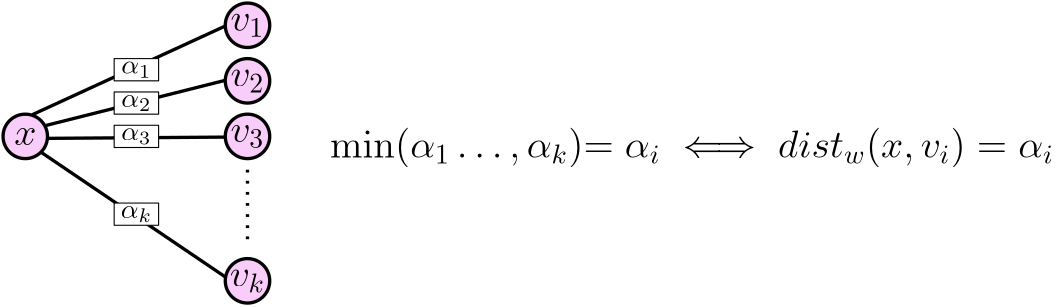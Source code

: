 <?xml version="1.0"?>
<!DOCTYPE ipe SYSTEM "ipe.dtd">
<ipe version="70218" creator="Ipe 7.2.28">
<info created="D:20240404192428" modified="D:20240404193850"/>
<preamble>\usepackage{amssymb}
\usepackage{amsmath}</preamble>
<ipestyle name="basic">
<symbol name="arrow/arc(spx)">
<path stroke="sym-stroke" fill="sym-stroke" pen="sym-pen">
0 0 m
-1 0.333 l
-1 -0.333 l
h
</path>
</symbol>
<symbol name="arrow/farc(spx)">
<path stroke="sym-stroke" fill="white" pen="sym-pen">
0 0 m
-1 0.333 l
-1 -0.333 l
h
</path>
</symbol>
<symbol name="arrow/ptarc(spx)">
<path stroke="sym-stroke" fill="sym-stroke" pen="sym-pen">
0 0 m
-1 0.333 l
-0.8 0 l
-1 -0.333 l
h
</path>
</symbol>
<symbol name="arrow/fptarc(spx)">
<path stroke="sym-stroke" fill="white" pen="sym-pen">
0 0 m
-1 0.333 l
-0.8 0 l
-1 -0.333 l
h
</path>
</symbol>
<symbol name="mark/circle(sx)" transformations="translations">
<path fill="sym-stroke">
0.6 0 0 0.6 0 0 e
0.4 0 0 0.4 0 0 e
</path>
</symbol>
<symbol name="mark/disk(sx)" transformations="translations">
<path fill="sym-stroke">
0.6 0 0 0.6 0 0 e
</path>
</symbol>
<symbol name="mark/fdisk(sfx)" transformations="translations">
<group>
<path fill="sym-fill">
0.5 0 0 0.5 0 0 e
</path>
<path fill="sym-stroke" fillrule="eofill">
0.6 0 0 0.6 0 0 e
0.4 0 0 0.4 0 0 e
</path>
</group>
</symbol>
<symbol name="mark/box(sx)" transformations="translations">
<path fill="sym-stroke" fillrule="eofill">
-0.6 -0.6 m
0.6 -0.6 l
0.6 0.6 l
-0.6 0.6 l
h
-0.4 -0.4 m
0.4 -0.4 l
0.4 0.4 l
-0.4 0.4 l
h
</path>
</symbol>
<symbol name="mark/square(sx)" transformations="translations">
<path fill="sym-stroke">
-0.6 -0.6 m
0.6 -0.6 l
0.6 0.6 l
-0.6 0.6 l
h
</path>
</symbol>
<symbol name="mark/fsquare(sfx)" transformations="translations">
<group>
<path fill="sym-fill">
-0.5 -0.5 m
0.5 -0.5 l
0.5 0.5 l
-0.5 0.5 l
h
</path>
<path fill="sym-stroke" fillrule="eofill">
-0.6 -0.6 m
0.6 -0.6 l
0.6 0.6 l
-0.6 0.6 l
h
-0.4 -0.4 m
0.4 -0.4 l
0.4 0.4 l
-0.4 0.4 l
h
</path>
</group>
</symbol>
<symbol name="mark/cross(sx)" transformations="translations">
<group>
<path fill="sym-stroke">
-0.43 -0.57 m
0.57 0.43 l
0.43 0.57 l
-0.57 -0.43 l
h
</path>
<path fill="sym-stroke">
-0.43 0.57 m
0.57 -0.43 l
0.43 -0.57 l
-0.57 0.43 l
h
</path>
</group>
</symbol>
<symbol name="arrow/fnormal(spx)">
<path stroke="sym-stroke" fill="white" pen="sym-pen">
0 0 m
-1 0.333 l
-1 -0.333 l
h
</path>
</symbol>
<symbol name="arrow/pointed(spx)">
<path stroke="sym-stroke" fill="sym-stroke" pen="sym-pen">
0 0 m
-1 0.333 l
-0.8 0 l
-1 -0.333 l
h
</path>
</symbol>
<symbol name="arrow/fpointed(spx)">
<path stroke="sym-stroke" fill="white" pen="sym-pen">
0 0 m
-1 0.333 l
-0.8 0 l
-1 -0.333 l
h
</path>
</symbol>
<symbol name="arrow/linear(spx)">
<path stroke="sym-stroke" pen="sym-pen">
-1 0.333 m
0 0 l
-1 -0.333 l
</path>
</symbol>
<symbol name="arrow/fdouble(spx)">
<path stroke="sym-stroke" fill="white" pen="sym-pen">
0 0 m
-1 0.333 l
-1 -0.333 l
h
-1 0 m
-2 0.333 l
-2 -0.333 l
h
</path>
</symbol>
<symbol name="arrow/double(spx)">
<path stroke="sym-stroke" fill="sym-stroke" pen="sym-pen">
0 0 m
-1 0.333 l
-1 -0.333 l
h
-1 0 m
-2 0.333 l
-2 -0.333 l
h
</path>
</symbol>
<symbol name="arrow/mid-normal(spx)">
<path stroke="sym-stroke" fill="sym-stroke" pen="sym-pen">
0.5 0 m
-0.5 0.333 l
-0.5 -0.333 l
h
</path>
</symbol>
<symbol name="arrow/mid-fnormal(spx)">
<path stroke="sym-stroke" fill="white" pen="sym-pen">
0.5 0 m
-0.5 0.333 l
-0.5 -0.333 l
h
</path>
</symbol>
<symbol name="arrow/mid-pointed(spx)">
<path stroke="sym-stroke" fill="sym-stroke" pen="sym-pen">
0.5 0 m
-0.5 0.333 l
-0.3 0 l
-0.5 -0.333 l
h
</path>
</symbol>
<symbol name="arrow/mid-fpointed(spx)">
<path stroke="sym-stroke" fill="white" pen="sym-pen">
0.5 0 m
-0.5 0.333 l
-0.3 0 l
-0.5 -0.333 l
h
</path>
</symbol>
<symbol name="arrow/mid-double(spx)">
<path stroke="sym-stroke" fill="sym-stroke" pen="sym-pen">
1 0 m
0 0.333 l
0 -0.333 l
h
0 0 m
-1 0.333 l
-1 -0.333 l
h
</path>
</symbol>
<symbol name="arrow/mid-fdouble(spx)">
<path stroke="sym-stroke" fill="white" pen="sym-pen">
1 0 m
0 0.333 l
0 -0.333 l
h
0 0 m
-1 0.333 l
-1 -0.333 l
h
</path>
</symbol>
<anglesize name="22.5 deg" value="22.5"/>
<anglesize name="30 deg" value="30"/>
<anglesize name="45 deg" value="45"/>
<anglesize name="60 deg" value="60"/>
<anglesize name="90 deg" value="90"/>
<arrowsize name="large" value="10"/>
<arrowsize name="small" value="5"/>
<arrowsize name="tiny" value="3"/>
<color name="blue" value="0 0 1"/>
<color name="brown" value="0.647 0.165 0.165"/>
<color name="darkblue" value="0 0 0.545"/>
<color name="darkcyan" value="0 0.545 0.545"/>
<color name="darkgray" value="0.663"/>
<color name="darkgreen" value="0 0.392 0"/>
<color name="darkmagenta" value="0.545 0 0.545"/>
<color name="darkorange" value="1 0.549 0"/>
<color name="darkred" value="0.545 0 0"/>
<color name="gold" value="1 0.843 0"/>
<color name="gray" value="0.745"/>
<color name="green" value="0 1 0"/>
<color name="lightblue" value="0.678 0.847 0.902"/>
<color name="lightcyan" value="0.878 1 1"/>
<color name="lightgray" value="0.827"/>
<color name="lightgreen" value="0.565 0.933 0.565"/>
<color name="lightyellow" value="1 1 0.878"/>
<color name="navy" value="0 0 0.502"/>
<color name="orange" value="1 0.647 0"/>
<color name="pink" value="1 0.753 0.796"/>
<color name="purple" value="0.627 0.125 0.941"/>
<color name="red" value="1 0 0"/>
<color name="seagreen" value="0.18 0.545 0.341"/>
<color name="turquoise" value="0.251 0.878 0.816"/>
<color name="violet" value="0.933 0.51 0.933"/>
<color name="yellow" value="1 1 0"/>
<dashstyle name="dash dot dotted" value="[4 2 1 2 1 2] 0"/>
<dashstyle name="dash dotted" value="[4 2 1 2] 0"/>
<dashstyle name="dashed" value="[4] 0"/>
<dashstyle name="dotted" value="[1 3] 0"/>
<gridsize name="10 pts (~3.5 mm)" value="10"/>
<gridsize name="14 pts (~5 mm)" value="14"/>
<gridsize name="16 pts (~6 mm)" value="16"/>
<gridsize name="20 pts (~7 mm)" value="20"/>
<gridsize name="28 pts (~10 mm)" value="28"/>
<gridsize name="32 pts (~12 mm)" value="32"/>
<gridsize name="4 pts" value="4"/>
<gridsize name="56 pts (~20 mm)" value="56"/>
<gridsize name="8 pts (~3 mm)" value="8"/>
<opacity name="10%" value="0.1"/>
<opacity name="30%" value="0.3"/>
<opacity name="50%" value="0.5"/>
<opacity name="75%" value="0.75"/>
<pen name="fat" value="1.2"/>
<pen name="heavier" value="0.8"/>
<pen name="ultrafat" value="2"/>
<symbolsize name="large" value="5"/>
<symbolsize name="small" value="2"/>
<symbolsize name="tiny" value="1.1"/>
<textsize name="Huge" value="\Huge"/>
<textsize name="LARGE" value="\LARGE"/>
<textsize name="Large" value="\Large"/>
<textsize name="footnote" value="\footnotesize"/>
<textsize name="huge" value="\huge"/>
<textsize name="large" value="\large"/>
<textsize name="script" value="\scriptsize"/>
<textsize name="small" value="\small"/>
<textsize name="tiny" value="\tiny"/>
<textstyle name="center" begin="\begin{center}" end="\end{center}"/>
<textstyle name="item" begin="\begin{itemize}\item{}" end="\end{itemize}"/>
<textstyle name="itemize" begin="\begin{itemize}" end="\end{itemize}"/>
<tiling name="falling" angle="-60" step="4" width="1"/>
<tiling name="rising" angle="30" step="4" width="1"/>
</ipestyle>
<page>
<layer name="alpha"/>
<view layers="alpha" active="alpha"/>
<path layer="alpha" stroke="black" fill="0.973 0.804 0.973" pen="fat">
8 0 0 8 216 728 e
</path>
<path matrix="1 0 0 1 80 0" stroke="black" fill="0.973 0.804 0.973" pen="fat">
8 0 0 8 216 728 e
</path>
<path matrix="1 0 0 1 80 20" stroke="black" fill="0.973 0.804 0.973" pen="fat">
8 0 0 8 216 728 e
</path>
<path matrix="1 0 0 1 80 -52" stroke="black" fill="0.973 0.804 0.973" pen="fat">
8 0 0 8 216 728 e
</path>
<path matrix="1 0 0 1 80 40" stroke="black" fill="0.973 0.804 0.973" pen="fat">
8 0 0 8 216 728 e
</path>
<path stroke="black" fill="violet" pen="fat">
218.555 735.829 m
287.975 767.73 l
</path>
<path stroke="black" fill="violet" pen="fat">
222.824 731.785 m
287.975 748.185 l
</path>
<path stroke="black" fill="violet" pen="fat">
223.947 727.292 m
288.2 727.741 l
</path>
<path stroke="black" fill="violet" pen="fat">
221.925 722.124 m
287.975 677.417 l
</path>
<path stroke="black" fill="violet" dash="dotted" pen="fat">
296 716 m
296 688 l
</path>
<text transformations="translations" pos="216 728" stroke="black" type="label" width="7.982" height="6.177" depth="0" halign="center" valign="center" size="Large" style="math">x</text>
<text matrix="1 0 0 1 80 40" transformations="translations" pos="216 728" stroke="black" type="label" width="12.271" height="6.179" depth="2.15" halign="center" valign="center" size="Large" style="math">v_1</text>
<text matrix="1 0 0 1 80 20" transformations="translations" pos="216 728" stroke="black" type="label" width="12.271" height="6.179" depth="2.15" halign="center" valign="center" size="Large" style="math">v_2</text>
<text matrix="1 0 0 1 80 0" transformations="translations" pos="216 728" stroke="black" type="label" width="12.271" height="6.179" depth="2.15" halign="center" valign="center" size="Large" style="math">v_3</text>
<text matrix="1 0 0 1 80 -52" transformations="translations" pos="216 728" stroke="black" type="label" width="12.789" height="6.179" depth="2.15" halign="center" valign="center" size="Large" style="math">v_k</text>
<path matrix="1 0 0 1 24 -12" stroke="black" fill="1">
224 768 m
224 760 l
240 760 l
240 768 l
h
</path>
<text matrix="1 0 0 1 40 24" transformations="translations" pos="216 728" stroke="black" type="label" width="10.842" height="4.294" depth="1.49" halign="center" valign="center" style="math">\alpha_1</text>
<path matrix="1 0 0 1 24 -24" stroke="black" fill="1">
224 768 m
224 760 l
240 760 l
240 768 l
h
</path>
<text matrix="1 0 0 1 40 12" transformations="translations" pos="216 728" stroke="black" type="label" width="10.842" height="4.294" depth="1.49" halign="center" valign="center" style="math">\alpha_2</text>
<path matrix="1 0 0 1 24 -36" stroke="black" fill="1">
224 768 m
224 760 l
240 760 l
240 768 l
h
</path>
<text matrix="1 0 0 1 40 0" transformations="translations" pos="216 728" stroke="black" type="label" width="10.842" height="4.294" depth="1.49" halign="center" valign="center" style="math">\alpha_3</text>
<path matrix="1 0 0 1 24 -64" stroke="black" fill="1">
224 768 m
224 760 l
240 760 l
240 768 l
h
</path>
<text matrix="1 0 0 1 40 -28" transformations="translations" pos="216 728" stroke="black" type="label" width="11.275" height="4.294" depth="1.49" halign="center" valign="center" style="math">\alpha_k</text>
<text matrix="1 0 0 1 240 -4" transformations="translations" pos="216 728" stroke="black" type="label" width="260.627" height="10.756" depth="3.59" halign="center" valign="center" size="Large">min($\alpha_1\dots,\alpha_k$)$=\alpha_i\iff dist_w(x,v_i)=\alpha_i$</text>
</page>
</ipe>
